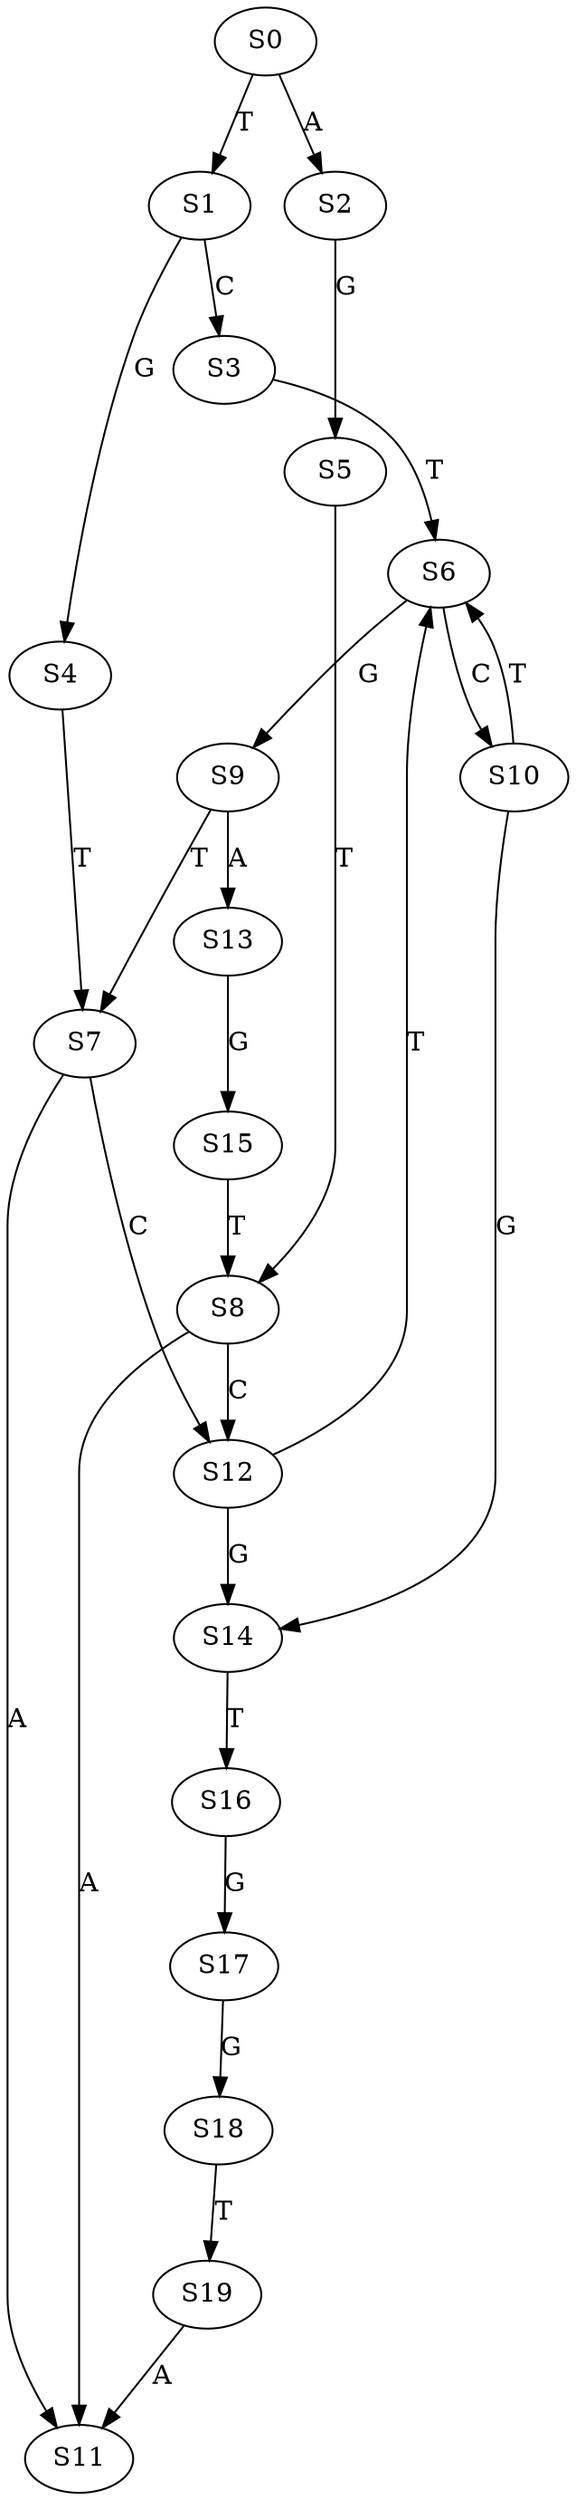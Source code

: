 strict digraph  {
	S0 -> S1 [ label = T ];
	S0 -> S2 [ label = A ];
	S1 -> S3 [ label = C ];
	S1 -> S4 [ label = G ];
	S2 -> S5 [ label = G ];
	S3 -> S6 [ label = T ];
	S4 -> S7 [ label = T ];
	S5 -> S8 [ label = T ];
	S6 -> S9 [ label = G ];
	S6 -> S10 [ label = C ];
	S7 -> S11 [ label = A ];
	S7 -> S12 [ label = C ];
	S8 -> S11 [ label = A ];
	S8 -> S12 [ label = C ];
	S9 -> S13 [ label = A ];
	S9 -> S7 [ label = T ];
	S10 -> S6 [ label = T ];
	S10 -> S14 [ label = G ];
	S12 -> S6 [ label = T ];
	S12 -> S14 [ label = G ];
	S13 -> S15 [ label = G ];
	S14 -> S16 [ label = T ];
	S15 -> S8 [ label = T ];
	S16 -> S17 [ label = G ];
	S17 -> S18 [ label = G ];
	S18 -> S19 [ label = T ];
	S19 -> S11 [ label = A ];
}
